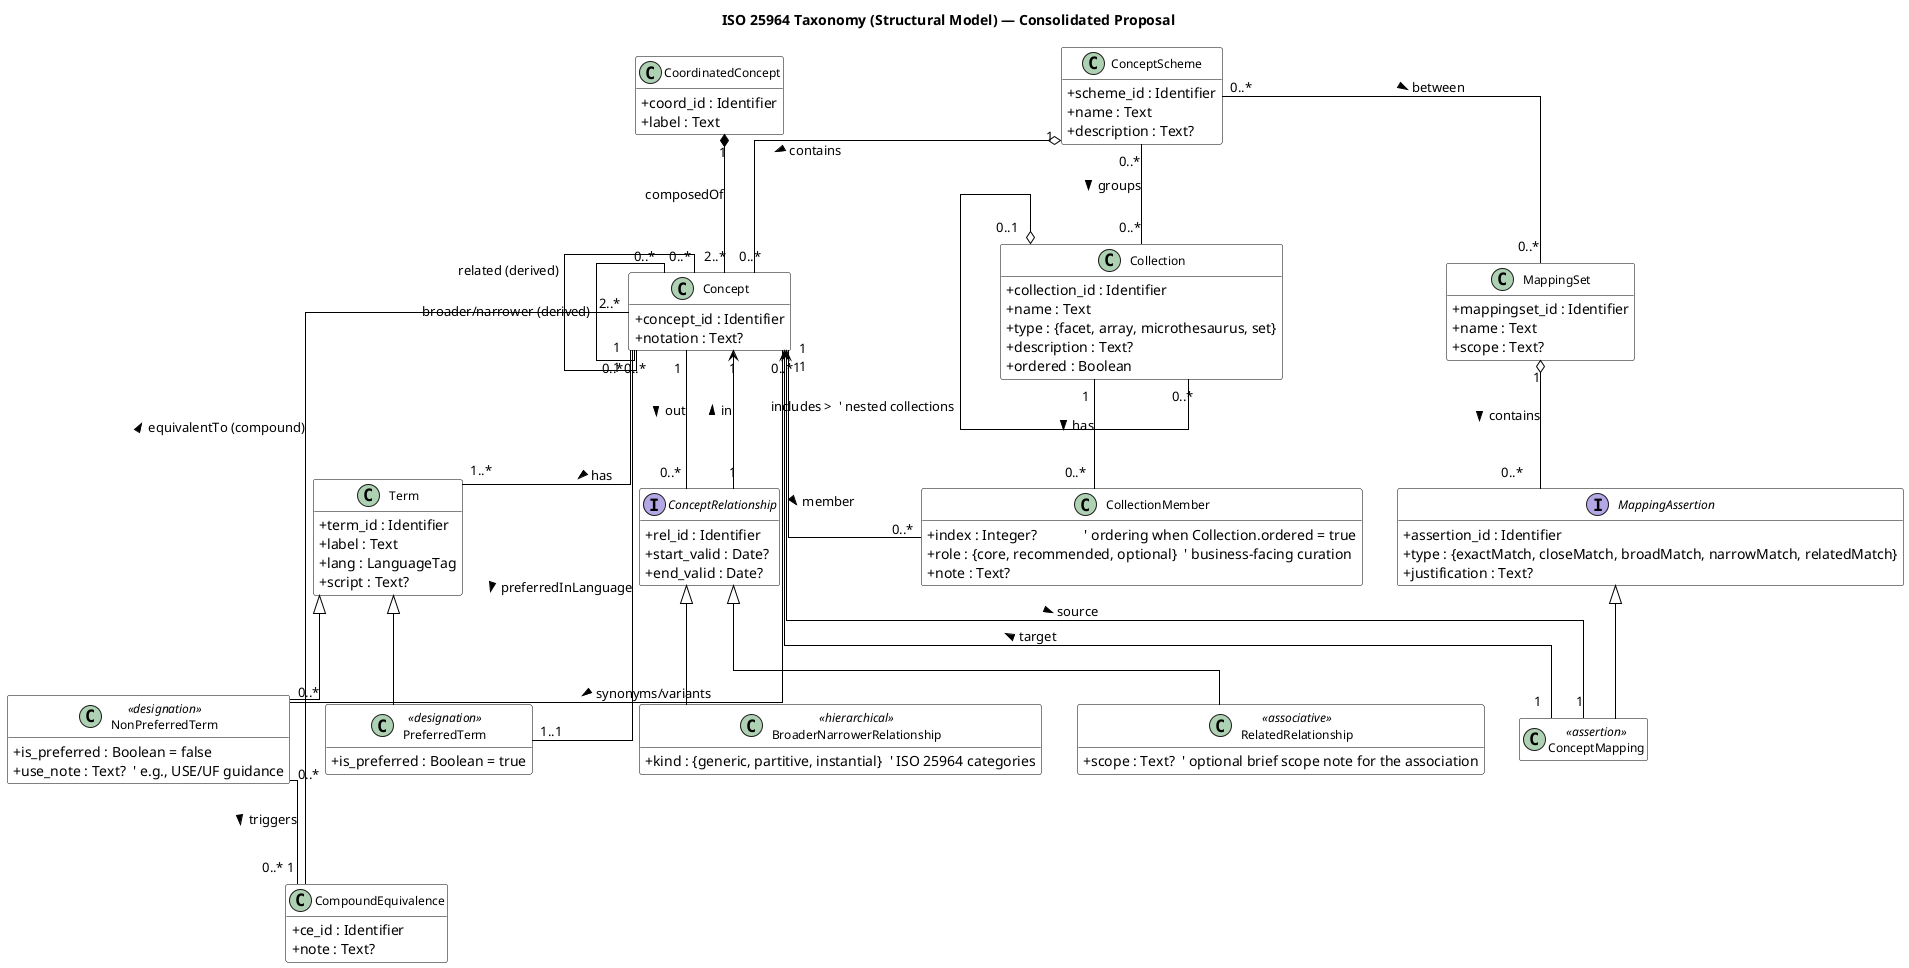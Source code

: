 @startuml
title ISO 25964 Taxonomy (Structural Model) — Consolidated Proposal

skinparam linetype ortho
skinparam classAttributeIconSize 0
skinparam packageStyle rectangle
skinparam classFontSize 12
skinparam class {
  BackgroundColor White
  ArrowColor Black
  BorderColor Black
}
hide empty members
skinparam noesep 100
skinparam ranksep 100

' =====================================================
' CORE CONCEPTUAL LAYER
' =====================================================
' package "Conceptual Layer" {
  class ConceptScheme {
    +scheme_id : Identifier
    +name : Text
    +description : Text?
  }

  class Concept {
    +concept_id : Identifier
    +notation : Text?
  }

  ' ISO 25964 hierarchical relationship subtypes
  interface ConceptRelationship {
    +rel_id : Identifier
    +start_valid : Date?
    +end_valid : Date?
  }

  class BroaderNarrowerRelationship <<hierarchical>> {
    +kind : {generic, partitive, instantial}  ' ISO 25964 categories
  }

  class RelatedRelationship <<associative>> {
    +scope : Text?  ' optional brief scope note for the association
  }

  Concept "1" -- "0..*" ConceptRelationship : out >
  ConceptRelationship "1" --> "1" Concept : in >

  ConceptRelationship <|-- BroaderNarrowerRelationship
  ConceptRelationship <|-- RelatedRelationship

  ' Shorthand navigation labels
  Concept "0..*" -down- "0..*" Concept : broader/narrower (derived)
  Concept "0..*" -down- "0..*" Concept : related (derived)

  ConceptScheme "1" o-- "0..*" Concept : contains >
' }

' =====================================================
' LEXICAL LAYER (TERMS) — ISO 25964 prefers concept-centric; terms per language
' =====================================================
' package "Lexical Layer (Terms)" {
  class Term {
    +term_id : Identifier
    +label : Text
    +lang : LanguageTag
    +script : Text?
  }

  class PreferredTerm <<designation>> {
    +is_preferred : Boolean = true
  }

  class NonPreferredTerm <<designation>> {
    +is_preferred : Boolean = false
    +use_note : Text?  ' e.g., USE/UF guidance
  }

  Term <|-- PreferredTerm
  Term <|-- NonPreferredTerm

  Concept "1" -- "1..*" Term : has >
  Concept "1" -- "1..1" PreferredTerm : preferredInLanguage >
  Concept "0..*" -- "0..*" NonPreferredTerm : synonyms/variants >
' }

' =====================================================
' COORDINATION & COMPOUND EQUIVALENCE
' =====================================================
' package "Coordination & Equivalence" {
  ' e.g., coordinated concept like "female pilot" built from existing concepts
  class CoordinatedConcept {
    +coord_id : Identifier
    +label : Text
  }
  CoordinatedConcept "1" *-- "2..*" Concept : composedOf

  ' ISO 25964 compound equivalence: a non-preferred term that maps to >1 concept
  class CompoundEquivalence {
    +ce_id : Identifier
    +note : Text?
  }
  NonPreferredTerm "0..*" -- "0..*" CompoundEquivalence : triggers >
  CompoundEquivalence "1" -- "2..*" Concept : equivalentTo (compound) >
' }

' =====================================================
' COLLECTIONS / FACETS / ARRAYS (CURATION & ORDERING)
' =====================================================
' package "Collections" {
  class Collection {
    +collection_id : Identifier
    +name : Text
    +type : {facet, array, microthesaurus, set}
    +description : Text?
    +ordered : Boolean
  }

  class CollectionMember {
    +index : Integer?             ' ordering when Collection.ordered = true
    +role : {core, recommended, optional}  ' business-facing curation
    +note : Text?
  }

  ConceptScheme "0..*" -- "0..*" Collection : groups >
  Collection "1" -- "0..*" CollectionMember : has >
  Concept "1" -- "0..*" CollectionMember : member >
  Collection "0..1" o-- "0..*" Collection : includes >  ' nested collections
' }

' =====================================================
' MAPPINGS ACROSS SCHEMES (INTEROPERABILITY, ISO 25964-2)
' =====================================================
' package "Mappings" {
  class MappingSet {
    +mappingset_id : Identifier
    +name : Text
    +scope : Text?
  }

  interface MappingAssertion {
    +assertion_id : Identifier
    +type : {exactMatch, closeMatch, broadMatch, narrowMatch, relatedMatch}
    +justification : Text?
  }

  class ConceptMapping <<assertion>>

  MappingAssertion <|-- ConceptMapping

  MappingSet "1" o-- "0..*" MappingAssertion : contains >
  Concept "1" <-- "1" ConceptMapping : source >
  ConceptMapping "1" --> "1" Concept : target >
  ConceptScheme "0..*" -- "0..*" MappingSet : between >
'}

' =====================================================
' CLASSIFICATION HOOK (TAGGING TO BUSINESS OBJECTS)
' (kept lightweight; governance metadata intentionally excluded)
' covered separatley in a specific diagram
' =====================================================
/' package "Classification Hook" {
  class Tag {
    +tag_id : Identifier
    +since : Date?
    +applies_to : {Product, Feature, Other}
  }

  class Product
  class Feature

  Tag "1" *-- "1" Concept : categorizes >
  Product "0..*" -- "0..*" Tag
  Feature "0..*" -- "0..*" Tag
}
'/

' =====================================================
' VALIDATION/HOUSE RULES (expressed as notes to guide implementation)
' not shown to keep the diagrma as clean as possible for now 
' =====================================================
/'
note "Rules (non-normative, structural guidance):\n• Each Concept has ≥1 Term per language used; exactly one PreferredTerm per {Concept,lang}.\n• Broader/Narrower relationships must be acyclic within a ConceptScheme.\n• Collections are not taxonomic hierarchies; they curate and may be ordered.\n• CompoundEquivalence is for UF that expands to multiple Concepts.\n• Mappings connect Concepts across schemes with ISO 25964 mapping types." as N1
N1 .. Concept
N1 .. Term
N1 .. ConceptScheme
N1 .. ConceptMapping
N1 .. Collection
'/

@enduml
